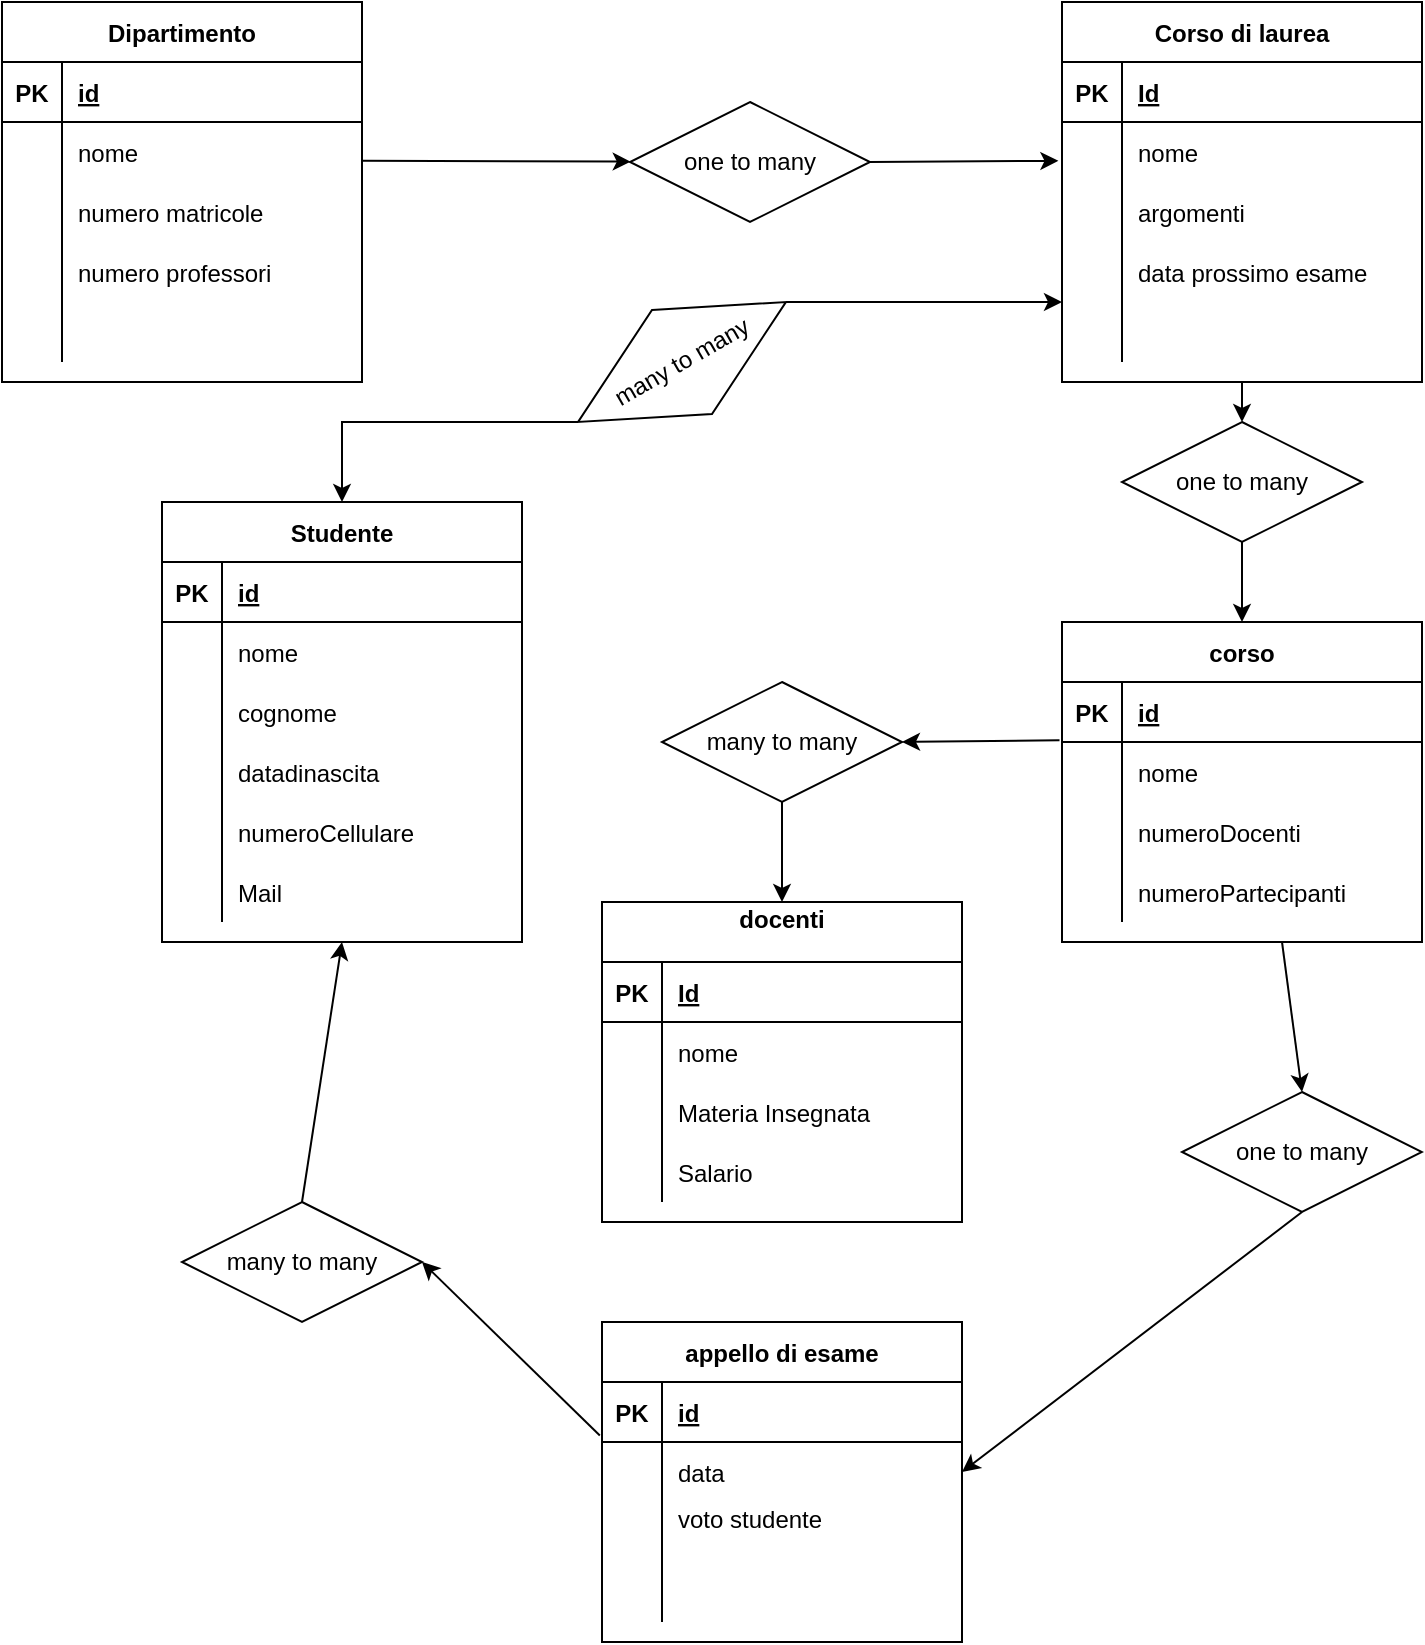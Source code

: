 <mxfile version="15.9.4" type="device"><diagram id="qeki71N3wwNRBteyf8qC" name="Page-1"><mxGraphModel dx="2031" dy="1089" grid="1" gridSize="10" guides="1" tooltips="1" connect="1" arrows="1" fold="1" page="1" pageScale="1" pageWidth="827" pageHeight="1169" math="0" shadow="0"><root><mxCell id="0"/><mxCell id="1" parent="0"/><mxCell id="DQfXpIQSY--4hmIcS7NX-2" value="Dipartimento" style="shape=table;startSize=30;container=1;collapsible=1;childLayout=tableLayout;fixedRows=1;rowLines=0;fontStyle=1;align=center;resizeLast=1;" vertex="1" parent="1"><mxGeometry x="40" y="40" width="180" height="190" as="geometry"/></mxCell><mxCell id="DQfXpIQSY--4hmIcS7NX-3" value="" style="shape=partialRectangle;collapsible=0;dropTarget=0;pointerEvents=0;fillColor=none;top=0;left=0;bottom=1;right=0;points=[[0,0.5],[1,0.5]];portConstraint=eastwest;" vertex="1" parent="DQfXpIQSY--4hmIcS7NX-2"><mxGeometry y="30" width="180" height="30" as="geometry"/></mxCell><mxCell id="DQfXpIQSY--4hmIcS7NX-4" value="PK" style="shape=partialRectangle;connectable=0;fillColor=none;top=0;left=0;bottom=0;right=0;fontStyle=1;overflow=hidden;" vertex="1" parent="DQfXpIQSY--4hmIcS7NX-3"><mxGeometry width="30" height="30" as="geometry"><mxRectangle width="30" height="30" as="alternateBounds"/></mxGeometry></mxCell><mxCell id="DQfXpIQSY--4hmIcS7NX-5" value="id" style="shape=partialRectangle;connectable=0;fillColor=none;top=0;left=0;bottom=0;right=0;align=left;spacingLeft=6;fontStyle=5;overflow=hidden;" vertex="1" parent="DQfXpIQSY--4hmIcS7NX-3"><mxGeometry x="30" width="150" height="30" as="geometry"><mxRectangle width="150" height="30" as="alternateBounds"/></mxGeometry></mxCell><mxCell id="DQfXpIQSY--4hmIcS7NX-6" value="" style="shape=partialRectangle;collapsible=0;dropTarget=0;pointerEvents=0;fillColor=none;top=0;left=0;bottom=0;right=0;points=[[0,0.5],[1,0.5]];portConstraint=eastwest;" vertex="1" parent="DQfXpIQSY--4hmIcS7NX-2"><mxGeometry y="60" width="180" height="30" as="geometry"/></mxCell><mxCell id="DQfXpIQSY--4hmIcS7NX-7" value="" style="shape=partialRectangle;connectable=0;fillColor=none;top=0;left=0;bottom=0;right=0;editable=1;overflow=hidden;" vertex="1" parent="DQfXpIQSY--4hmIcS7NX-6"><mxGeometry width="30" height="30" as="geometry"><mxRectangle width="30" height="30" as="alternateBounds"/></mxGeometry></mxCell><mxCell id="DQfXpIQSY--4hmIcS7NX-8" value="nome " style="shape=partialRectangle;connectable=0;fillColor=none;top=0;left=0;bottom=0;right=0;align=left;spacingLeft=6;overflow=hidden;" vertex="1" parent="DQfXpIQSY--4hmIcS7NX-6"><mxGeometry x="30" width="150" height="30" as="geometry"><mxRectangle width="150" height="30" as="alternateBounds"/></mxGeometry></mxCell><mxCell id="DQfXpIQSY--4hmIcS7NX-9" value="" style="shape=partialRectangle;collapsible=0;dropTarget=0;pointerEvents=0;fillColor=none;top=0;left=0;bottom=0;right=0;points=[[0,0.5],[1,0.5]];portConstraint=eastwest;" vertex="1" parent="DQfXpIQSY--4hmIcS7NX-2"><mxGeometry y="90" width="180" height="30" as="geometry"/></mxCell><mxCell id="DQfXpIQSY--4hmIcS7NX-10" value="" style="shape=partialRectangle;connectable=0;fillColor=none;top=0;left=0;bottom=0;right=0;editable=1;overflow=hidden;" vertex="1" parent="DQfXpIQSY--4hmIcS7NX-9"><mxGeometry width="30" height="30" as="geometry"><mxRectangle width="30" height="30" as="alternateBounds"/></mxGeometry></mxCell><mxCell id="DQfXpIQSY--4hmIcS7NX-11" value="numero matricole " style="shape=partialRectangle;connectable=0;fillColor=none;top=0;left=0;bottom=0;right=0;align=left;spacingLeft=6;overflow=hidden;" vertex="1" parent="DQfXpIQSY--4hmIcS7NX-9"><mxGeometry x="30" width="150" height="30" as="geometry"><mxRectangle width="150" height="30" as="alternateBounds"/></mxGeometry></mxCell><mxCell id="DQfXpIQSY--4hmIcS7NX-12" value="" style="shape=partialRectangle;collapsible=0;dropTarget=0;pointerEvents=0;fillColor=none;top=0;left=0;bottom=0;right=0;points=[[0,0.5],[1,0.5]];portConstraint=eastwest;" vertex="1" parent="DQfXpIQSY--4hmIcS7NX-2"><mxGeometry y="120" width="180" height="30" as="geometry"/></mxCell><mxCell id="DQfXpIQSY--4hmIcS7NX-13" value="" style="shape=partialRectangle;connectable=0;fillColor=none;top=0;left=0;bottom=0;right=0;editable=1;overflow=hidden;" vertex="1" parent="DQfXpIQSY--4hmIcS7NX-12"><mxGeometry width="30" height="30" as="geometry"><mxRectangle width="30" height="30" as="alternateBounds"/></mxGeometry></mxCell><mxCell id="DQfXpIQSY--4hmIcS7NX-14" value="numero professori" style="shape=partialRectangle;connectable=0;fillColor=none;top=0;left=0;bottom=0;right=0;align=left;spacingLeft=6;overflow=hidden;" vertex="1" parent="DQfXpIQSY--4hmIcS7NX-12"><mxGeometry x="30" width="150" height="30" as="geometry"><mxRectangle width="150" height="30" as="alternateBounds"/></mxGeometry></mxCell><mxCell id="DQfXpIQSY--4hmIcS7NX-15" value="" style="shape=partialRectangle;collapsible=0;dropTarget=0;pointerEvents=0;fillColor=none;top=0;left=0;bottom=0;right=0;points=[[0,0.5],[1,0.5]];portConstraint=eastwest;" vertex="1" parent="DQfXpIQSY--4hmIcS7NX-2"><mxGeometry y="150" width="180" height="30" as="geometry"/></mxCell><mxCell id="DQfXpIQSY--4hmIcS7NX-16" value="" style="shape=partialRectangle;connectable=0;fillColor=none;top=0;left=0;bottom=0;right=0;editable=1;overflow=hidden;" vertex="1" parent="DQfXpIQSY--4hmIcS7NX-15"><mxGeometry width="30" height="30" as="geometry"><mxRectangle width="30" height="30" as="alternateBounds"/></mxGeometry></mxCell><mxCell id="DQfXpIQSY--4hmIcS7NX-17" value="    " style="shape=partialRectangle;connectable=0;fillColor=none;top=0;left=0;bottom=0;right=0;align=left;spacingLeft=6;overflow=hidden;" vertex="1" parent="DQfXpIQSY--4hmIcS7NX-15"><mxGeometry x="30" width="150" height="30" as="geometry"><mxRectangle width="150" height="30" as="alternateBounds"/></mxGeometry></mxCell><mxCell id="DQfXpIQSY--4hmIcS7NX-18" value="Corso di laurea" style="shape=table;startSize=30;container=1;collapsible=1;childLayout=tableLayout;fixedRows=1;rowLines=0;fontStyle=1;align=center;resizeLast=1;" vertex="1" parent="1"><mxGeometry x="570" y="40" width="180" height="190" as="geometry"/></mxCell><mxCell id="DQfXpIQSY--4hmIcS7NX-19" value="" style="shape=partialRectangle;collapsible=0;dropTarget=0;pointerEvents=0;fillColor=none;top=0;left=0;bottom=1;right=0;points=[[0,0.5],[1,0.5]];portConstraint=eastwest;" vertex="1" parent="DQfXpIQSY--4hmIcS7NX-18"><mxGeometry y="30" width="180" height="30" as="geometry"/></mxCell><mxCell id="DQfXpIQSY--4hmIcS7NX-20" value="PK" style="shape=partialRectangle;connectable=0;fillColor=none;top=0;left=0;bottom=0;right=0;fontStyle=1;overflow=hidden;" vertex="1" parent="DQfXpIQSY--4hmIcS7NX-19"><mxGeometry width="30" height="30" as="geometry"><mxRectangle width="30" height="30" as="alternateBounds"/></mxGeometry></mxCell><mxCell id="DQfXpIQSY--4hmIcS7NX-21" value="Id" style="shape=partialRectangle;connectable=0;fillColor=none;top=0;left=0;bottom=0;right=0;align=left;spacingLeft=6;fontStyle=5;overflow=hidden;" vertex="1" parent="DQfXpIQSY--4hmIcS7NX-19"><mxGeometry x="30" width="150" height="30" as="geometry"><mxRectangle width="150" height="30" as="alternateBounds"/></mxGeometry></mxCell><mxCell id="DQfXpIQSY--4hmIcS7NX-22" value="" style="shape=partialRectangle;collapsible=0;dropTarget=0;pointerEvents=0;fillColor=none;top=0;left=0;bottom=0;right=0;points=[[0,0.5],[1,0.5]];portConstraint=eastwest;" vertex="1" parent="DQfXpIQSY--4hmIcS7NX-18"><mxGeometry y="60" width="180" height="30" as="geometry"/></mxCell><mxCell id="DQfXpIQSY--4hmIcS7NX-23" value="" style="shape=partialRectangle;connectable=0;fillColor=none;top=0;left=0;bottom=0;right=0;editable=1;overflow=hidden;" vertex="1" parent="DQfXpIQSY--4hmIcS7NX-22"><mxGeometry width="30" height="30" as="geometry"><mxRectangle width="30" height="30" as="alternateBounds"/></mxGeometry></mxCell><mxCell id="DQfXpIQSY--4hmIcS7NX-24" value="nome" style="shape=partialRectangle;connectable=0;fillColor=none;top=0;left=0;bottom=0;right=0;align=left;spacingLeft=6;overflow=hidden;" vertex="1" parent="DQfXpIQSY--4hmIcS7NX-22"><mxGeometry x="30" width="150" height="30" as="geometry"><mxRectangle width="150" height="30" as="alternateBounds"/></mxGeometry></mxCell><mxCell id="DQfXpIQSY--4hmIcS7NX-25" value="" style="shape=partialRectangle;collapsible=0;dropTarget=0;pointerEvents=0;fillColor=none;top=0;left=0;bottom=0;right=0;points=[[0,0.5],[1,0.5]];portConstraint=eastwest;" vertex="1" parent="DQfXpIQSY--4hmIcS7NX-18"><mxGeometry y="90" width="180" height="30" as="geometry"/></mxCell><mxCell id="DQfXpIQSY--4hmIcS7NX-26" value="" style="shape=partialRectangle;connectable=0;fillColor=none;top=0;left=0;bottom=0;right=0;editable=1;overflow=hidden;" vertex="1" parent="DQfXpIQSY--4hmIcS7NX-25"><mxGeometry width="30" height="30" as="geometry"><mxRectangle width="30" height="30" as="alternateBounds"/></mxGeometry></mxCell><mxCell id="DQfXpIQSY--4hmIcS7NX-27" value="argomenti" style="shape=partialRectangle;connectable=0;fillColor=none;top=0;left=0;bottom=0;right=0;align=left;spacingLeft=6;overflow=hidden;" vertex="1" parent="DQfXpIQSY--4hmIcS7NX-25"><mxGeometry x="30" width="150" height="30" as="geometry"><mxRectangle width="150" height="30" as="alternateBounds"/></mxGeometry></mxCell><mxCell id="DQfXpIQSY--4hmIcS7NX-28" value="" style="shape=partialRectangle;collapsible=0;dropTarget=0;pointerEvents=0;fillColor=none;top=0;left=0;bottom=0;right=0;points=[[0,0.5],[1,0.5]];portConstraint=eastwest;" vertex="1" parent="DQfXpIQSY--4hmIcS7NX-18"><mxGeometry y="120" width="180" height="30" as="geometry"/></mxCell><mxCell id="DQfXpIQSY--4hmIcS7NX-29" value="" style="shape=partialRectangle;connectable=0;fillColor=none;top=0;left=0;bottom=0;right=0;editable=1;overflow=hidden;" vertex="1" parent="DQfXpIQSY--4hmIcS7NX-28"><mxGeometry width="30" height="30" as="geometry"><mxRectangle width="30" height="30" as="alternateBounds"/></mxGeometry></mxCell><mxCell id="DQfXpIQSY--4hmIcS7NX-30" value="data prossimo esame" style="shape=partialRectangle;connectable=0;fillColor=none;top=0;left=0;bottom=0;right=0;align=left;spacingLeft=6;overflow=hidden;" vertex="1" parent="DQfXpIQSY--4hmIcS7NX-28"><mxGeometry x="30" width="150" height="30" as="geometry"><mxRectangle width="150" height="30" as="alternateBounds"/></mxGeometry></mxCell><mxCell id="DQfXpIQSY--4hmIcS7NX-40" value="" style="shape=partialRectangle;collapsible=0;dropTarget=0;pointerEvents=0;fillColor=none;top=0;left=0;bottom=0;right=0;points=[[0,0.5],[1,0.5]];portConstraint=eastwest;" vertex="1" parent="DQfXpIQSY--4hmIcS7NX-18"><mxGeometry y="150" width="180" height="30" as="geometry"/></mxCell><mxCell id="DQfXpIQSY--4hmIcS7NX-41" value="" style="shape=partialRectangle;connectable=0;fillColor=none;top=0;left=0;bottom=0;right=0;editable=1;overflow=hidden;" vertex="1" parent="DQfXpIQSY--4hmIcS7NX-40"><mxGeometry width="30" height="30" as="geometry"><mxRectangle width="30" height="30" as="alternateBounds"/></mxGeometry></mxCell><mxCell id="DQfXpIQSY--4hmIcS7NX-42" value="" style="shape=partialRectangle;connectable=0;fillColor=none;top=0;left=0;bottom=0;right=0;align=left;spacingLeft=6;overflow=hidden;" vertex="1" parent="DQfXpIQSY--4hmIcS7NX-40"><mxGeometry x="30" width="150" height="30" as="geometry"><mxRectangle width="150" height="30" as="alternateBounds"/></mxGeometry></mxCell><mxCell id="DQfXpIQSY--4hmIcS7NX-31" value="one to many" style="shape=rhombus;perimeter=rhombusPerimeter;whiteSpace=wrap;html=1;align=center;" vertex="1" parent="1"><mxGeometry x="354" y="90" width="120" height="60" as="geometry"/></mxCell><mxCell id="DQfXpIQSY--4hmIcS7NX-37" value="" style="endArrow=classic;html=1;rounded=0;exitX=1.001;exitY=0.647;exitDx=0;exitDy=0;exitPerimeter=0;" edge="1" parent="1" source="DQfXpIQSY--4hmIcS7NX-6" target="DQfXpIQSY--4hmIcS7NX-31"><mxGeometry width="50" height="50" relative="1" as="geometry"><mxPoint x="440" y="250" as="sourcePoint"/><mxPoint x="490" y="200" as="targetPoint"/></mxGeometry></mxCell><mxCell id="DQfXpIQSY--4hmIcS7NX-39" value="" style="endArrow=classic;html=1;rounded=0;entryX=-0.01;entryY=0.647;entryDx=0;entryDy=0;entryPerimeter=0;exitX=1;exitY=0.5;exitDx=0;exitDy=0;" edge="1" parent="1" source="DQfXpIQSY--4hmIcS7NX-31" target="DQfXpIQSY--4hmIcS7NX-22"><mxGeometry width="50" height="50" relative="1" as="geometry"><mxPoint x="330" y="210" as="sourcePoint"/><mxPoint x="380" y="160" as="targetPoint"/></mxGeometry></mxCell><mxCell id="DQfXpIQSY--4hmIcS7NX-43" value="Studente" style="shape=table;startSize=30;container=1;collapsible=1;childLayout=tableLayout;fixedRows=1;rowLines=0;fontStyle=1;align=center;resizeLast=1;" vertex="1" parent="1"><mxGeometry x="120" y="290" width="180" height="220" as="geometry"/></mxCell><mxCell id="DQfXpIQSY--4hmIcS7NX-44" value="" style="shape=partialRectangle;collapsible=0;dropTarget=0;pointerEvents=0;fillColor=none;top=0;left=0;bottom=1;right=0;points=[[0,0.5],[1,0.5]];portConstraint=eastwest;" vertex="1" parent="DQfXpIQSY--4hmIcS7NX-43"><mxGeometry y="30" width="180" height="30" as="geometry"/></mxCell><mxCell id="DQfXpIQSY--4hmIcS7NX-45" value="PK" style="shape=partialRectangle;connectable=0;fillColor=none;top=0;left=0;bottom=0;right=0;fontStyle=1;overflow=hidden;" vertex="1" parent="DQfXpIQSY--4hmIcS7NX-44"><mxGeometry width="30" height="30" as="geometry"><mxRectangle width="30" height="30" as="alternateBounds"/></mxGeometry></mxCell><mxCell id="DQfXpIQSY--4hmIcS7NX-46" value="id" style="shape=partialRectangle;connectable=0;fillColor=none;top=0;left=0;bottom=0;right=0;align=left;spacingLeft=6;fontStyle=5;overflow=hidden;" vertex="1" parent="DQfXpIQSY--4hmIcS7NX-44"><mxGeometry x="30" width="150" height="30" as="geometry"><mxRectangle width="150" height="30" as="alternateBounds"/></mxGeometry></mxCell><mxCell id="DQfXpIQSY--4hmIcS7NX-47" value="" style="shape=partialRectangle;collapsible=0;dropTarget=0;pointerEvents=0;fillColor=none;top=0;left=0;bottom=0;right=0;points=[[0,0.5],[1,0.5]];portConstraint=eastwest;" vertex="1" parent="DQfXpIQSY--4hmIcS7NX-43"><mxGeometry y="60" width="180" height="30" as="geometry"/></mxCell><mxCell id="DQfXpIQSY--4hmIcS7NX-48" value="" style="shape=partialRectangle;connectable=0;fillColor=none;top=0;left=0;bottom=0;right=0;editable=1;overflow=hidden;" vertex="1" parent="DQfXpIQSY--4hmIcS7NX-47"><mxGeometry width="30" height="30" as="geometry"><mxRectangle width="30" height="30" as="alternateBounds"/></mxGeometry></mxCell><mxCell id="DQfXpIQSY--4hmIcS7NX-49" value="nome" style="shape=partialRectangle;connectable=0;fillColor=none;top=0;left=0;bottom=0;right=0;align=left;spacingLeft=6;overflow=hidden;" vertex="1" parent="DQfXpIQSY--4hmIcS7NX-47"><mxGeometry x="30" width="150" height="30" as="geometry"><mxRectangle width="150" height="30" as="alternateBounds"/></mxGeometry></mxCell><mxCell id="DQfXpIQSY--4hmIcS7NX-50" value="" style="shape=partialRectangle;collapsible=0;dropTarget=0;pointerEvents=0;fillColor=none;top=0;left=0;bottom=0;right=0;points=[[0,0.5],[1,0.5]];portConstraint=eastwest;" vertex="1" parent="DQfXpIQSY--4hmIcS7NX-43"><mxGeometry y="90" width="180" height="30" as="geometry"/></mxCell><mxCell id="DQfXpIQSY--4hmIcS7NX-51" value="" style="shape=partialRectangle;connectable=0;fillColor=none;top=0;left=0;bottom=0;right=0;editable=1;overflow=hidden;" vertex="1" parent="DQfXpIQSY--4hmIcS7NX-50"><mxGeometry width="30" height="30" as="geometry"><mxRectangle width="30" height="30" as="alternateBounds"/></mxGeometry></mxCell><mxCell id="DQfXpIQSY--4hmIcS7NX-52" value="cognome" style="shape=partialRectangle;connectable=0;fillColor=none;top=0;left=0;bottom=0;right=0;align=left;spacingLeft=6;overflow=hidden;" vertex="1" parent="DQfXpIQSY--4hmIcS7NX-50"><mxGeometry x="30" width="150" height="30" as="geometry"><mxRectangle width="150" height="30" as="alternateBounds"/></mxGeometry></mxCell><mxCell id="DQfXpIQSY--4hmIcS7NX-53" value="" style="shape=partialRectangle;collapsible=0;dropTarget=0;pointerEvents=0;fillColor=none;top=0;left=0;bottom=0;right=0;points=[[0,0.5],[1,0.5]];portConstraint=eastwest;" vertex="1" parent="DQfXpIQSY--4hmIcS7NX-43"><mxGeometry y="120" width="180" height="30" as="geometry"/></mxCell><mxCell id="DQfXpIQSY--4hmIcS7NX-54" value="" style="shape=partialRectangle;connectable=0;fillColor=none;top=0;left=0;bottom=0;right=0;editable=1;overflow=hidden;" vertex="1" parent="DQfXpIQSY--4hmIcS7NX-53"><mxGeometry width="30" height="30" as="geometry"><mxRectangle width="30" height="30" as="alternateBounds"/></mxGeometry></mxCell><mxCell id="DQfXpIQSY--4hmIcS7NX-55" value="datadinascita" style="shape=partialRectangle;connectable=0;fillColor=none;top=0;left=0;bottom=0;right=0;align=left;spacingLeft=6;overflow=hidden;" vertex="1" parent="DQfXpIQSY--4hmIcS7NX-53"><mxGeometry x="30" width="150" height="30" as="geometry"><mxRectangle width="150" height="30" as="alternateBounds"/></mxGeometry></mxCell><mxCell id="DQfXpIQSY--4hmIcS7NX-56" value="" style="shape=partialRectangle;collapsible=0;dropTarget=0;pointerEvents=0;fillColor=none;top=0;left=0;bottom=0;right=0;points=[[0,0.5],[1,0.5]];portConstraint=eastwest;" vertex="1" parent="DQfXpIQSY--4hmIcS7NX-43"><mxGeometry y="150" width="180" height="30" as="geometry"/></mxCell><mxCell id="DQfXpIQSY--4hmIcS7NX-57" value="" style="shape=partialRectangle;connectable=0;fillColor=none;top=0;left=0;bottom=0;right=0;editable=1;overflow=hidden;" vertex="1" parent="DQfXpIQSY--4hmIcS7NX-56"><mxGeometry width="30" height="30" as="geometry"><mxRectangle width="30" height="30" as="alternateBounds"/></mxGeometry></mxCell><mxCell id="DQfXpIQSY--4hmIcS7NX-58" value="numeroCellulare" style="shape=partialRectangle;connectable=0;fillColor=none;top=0;left=0;bottom=0;right=0;align=left;spacingLeft=6;overflow=hidden;" vertex="1" parent="DQfXpIQSY--4hmIcS7NX-56"><mxGeometry x="30" width="150" height="30" as="geometry"><mxRectangle width="150" height="30" as="alternateBounds"/></mxGeometry></mxCell><mxCell id="DQfXpIQSY--4hmIcS7NX-59" value="" style="shape=partialRectangle;collapsible=0;dropTarget=0;pointerEvents=0;fillColor=none;top=0;left=0;bottom=0;right=0;points=[[0,0.5],[1,0.5]];portConstraint=eastwest;" vertex="1" parent="DQfXpIQSY--4hmIcS7NX-43"><mxGeometry y="180" width="180" height="30" as="geometry"/></mxCell><mxCell id="DQfXpIQSY--4hmIcS7NX-60" value="" style="shape=partialRectangle;connectable=0;fillColor=none;top=0;left=0;bottom=0;right=0;editable=1;overflow=hidden;" vertex="1" parent="DQfXpIQSY--4hmIcS7NX-59"><mxGeometry width="30" height="30" as="geometry"><mxRectangle width="30" height="30" as="alternateBounds"/></mxGeometry></mxCell><mxCell id="DQfXpIQSY--4hmIcS7NX-61" value="Mail" style="shape=partialRectangle;connectable=0;fillColor=none;top=0;left=0;bottom=0;right=0;align=left;spacingLeft=6;overflow=hidden;" vertex="1" parent="DQfXpIQSY--4hmIcS7NX-59"><mxGeometry x="30" width="150" height="30" as="geometry"><mxRectangle width="150" height="30" as="alternateBounds"/></mxGeometry></mxCell><mxCell id="DQfXpIQSY--4hmIcS7NX-65" style="edgeStyle=orthogonalEdgeStyle;rounded=0;orthogonalLoop=1;jettySize=auto;html=1;exitX=0;exitY=0.5;exitDx=0;exitDy=0;" edge="1" parent="1" source="DQfXpIQSY--4hmIcS7NX-63" target="DQfXpIQSY--4hmIcS7NX-43"><mxGeometry relative="1" as="geometry"/></mxCell><mxCell id="DQfXpIQSY--4hmIcS7NX-66" style="edgeStyle=orthogonalEdgeStyle;rounded=0;orthogonalLoop=1;jettySize=auto;html=1;exitX=1;exitY=0.5;exitDx=0;exitDy=0;" edge="1" parent="1" source="DQfXpIQSY--4hmIcS7NX-63"><mxGeometry relative="1" as="geometry"><mxPoint x="570" y="190" as="targetPoint"/></mxGeometry></mxCell><mxCell id="DQfXpIQSY--4hmIcS7NX-63" value="many to many" style="shape=rhombus;perimeter=rhombusPerimeter;whiteSpace=wrap;html=1;align=center;rotation=-30;" vertex="1" parent="1"><mxGeometry x="320" y="190" width="120" height="60" as="geometry"/></mxCell><mxCell id="DQfXpIQSY--4hmIcS7NX-67" value="corso" style="shape=table;startSize=30;container=1;collapsible=1;childLayout=tableLayout;fixedRows=1;rowLines=0;fontStyle=1;align=center;resizeLast=1;" vertex="1" parent="1"><mxGeometry x="570" y="350" width="180" height="160" as="geometry"/></mxCell><mxCell id="DQfXpIQSY--4hmIcS7NX-68" value="" style="shape=partialRectangle;collapsible=0;dropTarget=0;pointerEvents=0;fillColor=none;top=0;left=0;bottom=1;right=0;points=[[0,0.5],[1,0.5]];portConstraint=eastwest;" vertex="1" parent="DQfXpIQSY--4hmIcS7NX-67"><mxGeometry y="30" width="180" height="30" as="geometry"/></mxCell><mxCell id="DQfXpIQSY--4hmIcS7NX-69" value="PK" style="shape=partialRectangle;connectable=0;fillColor=none;top=0;left=0;bottom=0;right=0;fontStyle=1;overflow=hidden;" vertex="1" parent="DQfXpIQSY--4hmIcS7NX-68"><mxGeometry width="30" height="30" as="geometry"><mxRectangle width="30" height="30" as="alternateBounds"/></mxGeometry></mxCell><mxCell id="DQfXpIQSY--4hmIcS7NX-70" value="id" style="shape=partialRectangle;connectable=0;fillColor=none;top=0;left=0;bottom=0;right=0;align=left;spacingLeft=6;fontStyle=5;overflow=hidden;" vertex="1" parent="DQfXpIQSY--4hmIcS7NX-68"><mxGeometry x="30" width="150" height="30" as="geometry"><mxRectangle width="150" height="30" as="alternateBounds"/></mxGeometry></mxCell><mxCell id="DQfXpIQSY--4hmIcS7NX-71" value="" style="shape=partialRectangle;collapsible=0;dropTarget=0;pointerEvents=0;fillColor=none;top=0;left=0;bottom=0;right=0;points=[[0,0.5],[1,0.5]];portConstraint=eastwest;" vertex="1" parent="DQfXpIQSY--4hmIcS7NX-67"><mxGeometry y="60" width="180" height="30" as="geometry"/></mxCell><mxCell id="DQfXpIQSY--4hmIcS7NX-72" value="" style="shape=partialRectangle;connectable=0;fillColor=none;top=0;left=0;bottom=0;right=0;editable=1;overflow=hidden;" vertex="1" parent="DQfXpIQSY--4hmIcS7NX-71"><mxGeometry width="30" height="30" as="geometry"><mxRectangle width="30" height="30" as="alternateBounds"/></mxGeometry></mxCell><mxCell id="DQfXpIQSY--4hmIcS7NX-73" value="nome    " style="shape=partialRectangle;connectable=0;fillColor=none;top=0;left=0;bottom=0;right=0;align=left;spacingLeft=6;overflow=hidden;" vertex="1" parent="DQfXpIQSY--4hmIcS7NX-71"><mxGeometry x="30" width="150" height="30" as="geometry"><mxRectangle width="150" height="30" as="alternateBounds"/></mxGeometry></mxCell><mxCell id="DQfXpIQSY--4hmIcS7NX-74" value="" style="shape=partialRectangle;collapsible=0;dropTarget=0;pointerEvents=0;fillColor=none;top=0;left=0;bottom=0;right=0;points=[[0,0.5],[1,0.5]];portConstraint=eastwest;" vertex="1" parent="DQfXpIQSY--4hmIcS7NX-67"><mxGeometry y="90" width="180" height="30" as="geometry"/></mxCell><mxCell id="DQfXpIQSY--4hmIcS7NX-75" value="" style="shape=partialRectangle;connectable=0;fillColor=none;top=0;left=0;bottom=0;right=0;editable=1;overflow=hidden;" vertex="1" parent="DQfXpIQSY--4hmIcS7NX-74"><mxGeometry width="30" height="30" as="geometry"><mxRectangle width="30" height="30" as="alternateBounds"/></mxGeometry></mxCell><mxCell id="DQfXpIQSY--4hmIcS7NX-76" value="numeroDocenti" style="shape=partialRectangle;connectable=0;fillColor=none;top=0;left=0;bottom=0;right=0;align=left;spacingLeft=6;overflow=hidden;" vertex="1" parent="DQfXpIQSY--4hmIcS7NX-74"><mxGeometry x="30" width="150" height="30" as="geometry"><mxRectangle width="150" height="30" as="alternateBounds"/></mxGeometry></mxCell><mxCell id="DQfXpIQSY--4hmIcS7NX-77" value="" style="shape=partialRectangle;collapsible=0;dropTarget=0;pointerEvents=0;fillColor=none;top=0;left=0;bottom=0;right=0;points=[[0,0.5],[1,0.5]];portConstraint=eastwest;" vertex="1" parent="DQfXpIQSY--4hmIcS7NX-67"><mxGeometry y="120" width="180" height="30" as="geometry"/></mxCell><mxCell id="DQfXpIQSY--4hmIcS7NX-78" value="" style="shape=partialRectangle;connectable=0;fillColor=none;top=0;left=0;bottom=0;right=0;editable=1;overflow=hidden;" vertex="1" parent="DQfXpIQSY--4hmIcS7NX-77"><mxGeometry width="30" height="30" as="geometry"><mxRectangle width="30" height="30" as="alternateBounds"/></mxGeometry></mxCell><mxCell id="DQfXpIQSY--4hmIcS7NX-79" value="numeroPartecipanti" style="shape=partialRectangle;connectable=0;fillColor=none;top=0;left=0;bottom=0;right=0;align=left;spacingLeft=6;overflow=hidden;" vertex="1" parent="DQfXpIQSY--4hmIcS7NX-77"><mxGeometry x="30" width="150" height="30" as="geometry"><mxRectangle width="150" height="30" as="alternateBounds"/></mxGeometry></mxCell><mxCell id="DQfXpIQSY--4hmIcS7NX-80" value="one to many" style="shape=rhombus;perimeter=rhombusPerimeter;whiteSpace=wrap;html=1;align=center;" vertex="1" parent="1"><mxGeometry x="600" y="250" width="120" height="60" as="geometry"/></mxCell><mxCell id="DQfXpIQSY--4hmIcS7NX-81" value="" style="endArrow=classic;html=1;rounded=0;exitX=0.5;exitY=1;exitDx=0;exitDy=0;entryX=0.5;entryY=0;entryDx=0;entryDy=0;" edge="1" parent="1" source="DQfXpIQSY--4hmIcS7NX-18" target="DQfXpIQSY--4hmIcS7NX-80"><mxGeometry width="50" height="50" relative="1" as="geometry"><mxPoint x="660" y="290" as="sourcePoint"/><mxPoint x="710" y="240" as="targetPoint"/></mxGeometry></mxCell><mxCell id="DQfXpIQSY--4hmIcS7NX-82" value="" style="endArrow=classic;html=1;rounded=0;entryX=0.5;entryY=0;entryDx=0;entryDy=0;" edge="1" parent="1" target="DQfXpIQSY--4hmIcS7NX-67"><mxGeometry width="50" height="50" relative="1" as="geometry"><mxPoint x="660" y="310" as="sourcePoint"/><mxPoint x="710" y="240" as="targetPoint"/></mxGeometry></mxCell><mxCell id="DQfXpIQSY--4hmIcS7NX-83" value="docenti&#10;" style="shape=table;startSize=30;container=1;collapsible=1;childLayout=tableLayout;fixedRows=1;rowLines=0;fontStyle=1;align=center;resizeLast=1;" vertex="1" parent="1"><mxGeometry x="340" y="490" width="180" height="160" as="geometry"/></mxCell><mxCell id="DQfXpIQSY--4hmIcS7NX-84" value="" style="shape=partialRectangle;collapsible=0;dropTarget=0;pointerEvents=0;fillColor=none;top=0;left=0;bottom=1;right=0;points=[[0,0.5],[1,0.5]];portConstraint=eastwest;" vertex="1" parent="DQfXpIQSY--4hmIcS7NX-83"><mxGeometry y="30" width="180" height="30" as="geometry"/></mxCell><mxCell id="DQfXpIQSY--4hmIcS7NX-85" value="PK" style="shape=partialRectangle;connectable=0;fillColor=none;top=0;left=0;bottom=0;right=0;fontStyle=1;overflow=hidden;" vertex="1" parent="DQfXpIQSY--4hmIcS7NX-84"><mxGeometry width="30" height="30" as="geometry"><mxRectangle width="30" height="30" as="alternateBounds"/></mxGeometry></mxCell><mxCell id="DQfXpIQSY--4hmIcS7NX-86" value="Id" style="shape=partialRectangle;connectable=0;fillColor=none;top=0;left=0;bottom=0;right=0;align=left;spacingLeft=6;fontStyle=5;overflow=hidden;" vertex="1" parent="DQfXpIQSY--4hmIcS7NX-84"><mxGeometry x="30" width="150" height="30" as="geometry"><mxRectangle width="150" height="30" as="alternateBounds"/></mxGeometry></mxCell><mxCell id="DQfXpIQSY--4hmIcS7NX-87" value="" style="shape=partialRectangle;collapsible=0;dropTarget=0;pointerEvents=0;fillColor=none;top=0;left=0;bottom=0;right=0;points=[[0,0.5],[1,0.5]];portConstraint=eastwest;" vertex="1" parent="DQfXpIQSY--4hmIcS7NX-83"><mxGeometry y="60" width="180" height="30" as="geometry"/></mxCell><mxCell id="DQfXpIQSY--4hmIcS7NX-88" value="" style="shape=partialRectangle;connectable=0;fillColor=none;top=0;left=0;bottom=0;right=0;editable=1;overflow=hidden;" vertex="1" parent="DQfXpIQSY--4hmIcS7NX-87"><mxGeometry width="30" height="30" as="geometry"><mxRectangle width="30" height="30" as="alternateBounds"/></mxGeometry></mxCell><mxCell id="DQfXpIQSY--4hmIcS7NX-89" value="nome" style="shape=partialRectangle;connectable=0;fillColor=none;top=0;left=0;bottom=0;right=0;align=left;spacingLeft=6;overflow=hidden;" vertex="1" parent="DQfXpIQSY--4hmIcS7NX-87"><mxGeometry x="30" width="150" height="30" as="geometry"><mxRectangle width="150" height="30" as="alternateBounds"/></mxGeometry></mxCell><mxCell id="DQfXpIQSY--4hmIcS7NX-90" value="" style="shape=partialRectangle;collapsible=0;dropTarget=0;pointerEvents=0;fillColor=none;top=0;left=0;bottom=0;right=0;points=[[0,0.5],[1,0.5]];portConstraint=eastwest;" vertex="1" parent="DQfXpIQSY--4hmIcS7NX-83"><mxGeometry y="90" width="180" height="30" as="geometry"/></mxCell><mxCell id="DQfXpIQSY--4hmIcS7NX-91" value="" style="shape=partialRectangle;connectable=0;fillColor=none;top=0;left=0;bottom=0;right=0;editable=1;overflow=hidden;" vertex="1" parent="DQfXpIQSY--4hmIcS7NX-90"><mxGeometry width="30" height="30" as="geometry"><mxRectangle width="30" height="30" as="alternateBounds"/></mxGeometry></mxCell><mxCell id="DQfXpIQSY--4hmIcS7NX-92" value="Materia Insegnata" style="shape=partialRectangle;connectable=0;fillColor=none;top=0;left=0;bottom=0;right=0;align=left;spacingLeft=6;overflow=hidden;" vertex="1" parent="DQfXpIQSY--4hmIcS7NX-90"><mxGeometry x="30" width="150" height="30" as="geometry"><mxRectangle width="150" height="30" as="alternateBounds"/></mxGeometry></mxCell><mxCell id="DQfXpIQSY--4hmIcS7NX-93" value="" style="shape=partialRectangle;collapsible=0;dropTarget=0;pointerEvents=0;fillColor=none;top=0;left=0;bottom=0;right=0;points=[[0,0.5],[1,0.5]];portConstraint=eastwest;" vertex="1" parent="DQfXpIQSY--4hmIcS7NX-83"><mxGeometry y="120" width="180" height="30" as="geometry"/></mxCell><mxCell id="DQfXpIQSY--4hmIcS7NX-94" value="" style="shape=partialRectangle;connectable=0;fillColor=none;top=0;left=0;bottom=0;right=0;editable=1;overflow=hidden;" vertex="1" parent="DQfXpIQSY--4hmIcS7NX-93"><mxGeometry width="30" height="30" as="geometry"><mxRectangle width="30" height="30" as="alternateBounds"/></mxGeometry></mxCell><mxCell id="DQfXpIQSY--4hmIcS7NX-95" value="Salario" style="shape=partialRectangle;connectable=0;fillColor=none;top=0;left=0;bottom=0;right=0;align=left;spacingLeft=6;overflow=hidden;" vertex="1" parent="DQfXpIQSY--4hmIcS7NX-93"><mxGeometry x="30" width="150" height="30" as="geometry"><mxRectangle width="150" height="30" as="alternateBounds"/></mxGeometry></mxCell><mxCell id="DQfXpIQSY--4hmIcS7NX-96" value="many to many" style="shape=rhombus;perimeter=rhombusPerimeter;whiteSpace=wrap;html=1;align=center;" vertex="1" parent="1"><mxGeometry x="370" y="380" width="120" height="60" as="geometry"/></mxCell><mxCell id="DQfXpIQSY--4hmIcS7NX-97" value="" style="endArrow=classic;html=1;rounded=0;exitX=0.5;exitY=1;exitDx=0;exitDy=0;entryX=0.5;entryY=0;entryDx=0;entryDy=0;" edge="1" parent="1" source="DQfXpIQSY--4hmIcS7NX-96" target="DQfXpIQSY--4hmIcS7NX-83"><mxGeometry width="50" height="50" relative="1" as="geometry"><mxPoint x="430" y="490" as="sourcePoint"/><mxPoint x="490" y="460" as="targetPoint"/></mxGeometry></mxCell><mxCell id="DQfXpIQSY--4hmIcS7NX-100" value="" style="endArrow=classic;html=1;rounded=0;entryX=1;entryY=0.5;entryDx=0;entryDy=0;exitX=-0.007;exitY=-0.028;exitDx=0;exitDy=0;exitPerimeter=0;" edge="1" parent="1" source="DQfXpIQSY--4hmIcS7NX-71" target="DQfXpIQSY--4hmIcS7NX-96"><mxGeometry width="50" height="50" relative="1" as="geometry"><mxPoint x="430" y="480" as="sourcePoint"/><mxPoint x="480" y="430" as="targetPoint"/></mxGeometry></mxCell><mxCell id="DQfXpIQSY--4hmIcS7NX-101" value="appello di esame" style="shape=table;startSize=30;container=1;collapsible=1;childLayout=tableLayout;fixedRows=1;rowLines=0;fontStyle=1;align=center;resizeLast=1;" vertex="1" parent="1"><mxGeometry x="340" y="700" width="180" height="160" as="geometry"/></mxCell><mxCell id="DQfXpIQSY--4hmIcS7NX-102" value="" style="shape=partialRectangle;collapsible=0;dropTarget=0;pointerEvents=0;fillColor=none;top=0;left=0;bottom=1;right=0;points=[[0,0.5],[1,0.5]];portConstraint=eastwest;" vertex="1" parent="DQfXpIQSY--4hmIcS7NX-101"><mxGeometry y="30" width="180" height="30" as="geometry"/></mxCell><mxCell id="DQfXpIQSY--4hmIcS7NX-103" value="PK" style="shape=partialRectangle;connectable=0;fillColor=none;top=0;left=0;bottom=0;right=0;fontStyle=1;overflow=hidden;" vertex="1" parent="DQfXpIQSY--4hmIcS7NX-102"><mxGeometry width="30" height="30" as="geometry"><mxRectangle width="30" height="30" as="alternateBounds"/></mxGeometry></mxCell><mxCell id="DQfXpIQSY--4hmIcS7NX-104" value="id" style="shape=partialRectangle;connectable=0;fillColor=none;top=0;left=0;bottom=0;right=0;align=left;spacingLeft=6;fontStyle=5;overflow=hidden;" vertex="1" parent="DQfXpIQSY--4hmIcS7NX-102"><mxGeometry x="30" width="150" height="30" as="geometry"><mxRectangle width="150" height="30" as="alternateBounds"/></mxGeometry></mxCell><mxCell id="DQfXpIQSY--4hmIcS7NX-105" value="" style="shape=partialRectangle;collapsible=0;dropTarget=0;pointerEvents=0;fillColor=none;top=0;left=0;bottom=0;right=0;points=[[0,0.5],[1,0.5]];portConstraint=eastwest;" vertex="1" parent="DQfXpIQSY--4hmIcS7NX-101"><mxGeometry y="60" width="180" height="30" as="geometry"/></mxCell><mxCell id="DQfXpIQSY--4hmIcS7NX-106" value="" style="shape=partialRectangle;connectable=0;fillColor=none;top=0;left=0;bottom=0;right=0;editable=1;overflow=hidden;" vertex="1" parent="DQfXpIQSY--4hmIcS7NX-105"><mxGeometry width="30" height="30" as="geometry"><mxRectangle width="30" height="30" as="alternateBounds"/></mxGeometry></mxCell><mxCell id="DQfXpIQSY--4hmIcS7NX-107" value="data" style="shape=partialRectangle;connectable=0;fillColor=none;top=0;left=0;bottom=0;right=0;align=left;spacingLeft=6;overflow=hidden;" vertex="1" parent="DQfXpIQSY--4hmIcS7NX-105"><mxGeometry x="30" width="150" height="30" as="geometry"><mxRectangle width="150" height="30" as="alternateBounds"/></mxGeometry></mxCell><mxCell id="DQfXpIQSY--4hmIcS7NX-108" value="" style="shape=partialRectangle;collapsible=0;dropTarget=0;pointerEvents=0;fillColor=none;top=0;left=0;bottom=0;right=0;points=[[0,0.5],[1,0.5]];portConstraint=eastwest;" vertex="1" parent="DQfXpIQSY--4hmIcS7NX-101"><mxGeometry y="90" width="180" height="30" as="geometry"/></mxCell><mxCell id="DQfXpIQSY--4hmIcS7NX-109" value="" style="shape=partialRectangle;connectable=0;fillColor=none;top=0;left=0;bottom=0;right=0;editable=1;overflow=hidden;" vertex="1" parent="DQfXpIQSY--4hmIcS7NX-108"><mxGeometry width="30" height="30" as="geometry"><mxRectangle width="30" height="30" as="alternateBounds"/></mxGeometry></mxCell><mxCell id="DQfXpIQSY--4hmIcS7NX-110" value="voto studente    &#10;" style="shape=partialRectangle;connectable=0;fillColor=none;top=0;left=0;bottom=0;right=0;align=left;spacingLeft=6;overflow=hidden;" vertex="1" parent="DQfXpIQSY--4hmIcS7NX-108"><mxGeometry x="30" width="150" height="30" as="geometry"><mxRectangle width="150" height="30" as="alternateBounds"/></mxGeometry></mxCell><mxCell id="DQfXpIQSY--4hmIcS7NX-111" value="" style="shape=partialRectangle;collapsible=0;dropTarget=0;pointerEvents=0;fillColor=none;top=0;left=0;bottom=0;right=0;points=[[0,0.5],[1,0.5]];portConstraint=eastwest;" vertex="1" parent="DQfXpIQSY--4hmIcS7NX-101"><mxGeometry y="120" width="180" height="30" as="geometry"/></mxCell><mxCell id="DQfXpIQSY--4hmIcS7NX-112" value="" style="shape=partialRectangle;connectable=0;fillColor=none;top=0;left=0;bottom=0;right=0;editable=1;overflow=hidden;" vertex="1" parent="DQfXpIQSY--4hmIcS7NX-111"><mxGeometry width="30" height="30" as="geometry"><mxRectangle width="30" height="30" as="alternateBounds"/></mxGeometry></mxCell><mxCell id="DQfXpIQSY--4hmIcS7NX-113" value="" style="shape=partialRectangle;connectable=0;fillColor=none;top=0;left=0;bottom=0;right=0;align=left;spacingLeft=6;overflow=hidden;" vertex="1" parent="DQfXpIQSY--4hmIcS7NX-111"><mxGeometry x="30" width="150" height="30" as="geometry"><mxRectangle width="150" height="30" as="alternateBounds"/></mxGeometry></mxCell><mxCell id="DQfXpIQSY--4hmIcS7NX-114" value="many to many&lt;br&gt;" style="shape=rhombus;perimeter=rhombusPerimeter;whiteSpace=wrap;html=1;align=center;" vertex="1" parent="1"><mxGeometry x="130" y="640" width="120" height="60" as="geometry"/></mxCell><mxCell id="DQfXpIQSY--4hmIcS7NX-115" value="" style="endArrow=classic;html=1;rounded=0;entryX=0.5;entryY=1;entryDx=0;entryDy=0;exitX=0.5;exitY=0;exitDx=0;exitDy=0;" edge="1" parent="1" source="DQfXpIQSY--4hmIcS7NX-114" target="DQfXpIQSY--4hmIcS7NX-43"><mxGeometry width="50" height="50" relative="1" as="geometry"><mxPoint x="430" y="610" as="sourcePoint"/><mxPoint x="480" y="560" as="targetPoint"/></mxGeometry></mxCell><mxCell id="DQfXpIQSY--4hmIcS7NX-116" value="" style="endArrow=classic;html=1;rounded=0;exitX=-0.006;exitY=-0.108;exitDx=0;exitDy=0;exitPerimeter=0;entryX=1;entryY=0.5;entryDx=0;entryDy=0;" edge="1" parent="1" source="DQfXpIQSY--4hmIcS7NX-105" target="DQfXpIQSY--4hmIcS7NX-114"><mxGeometry width="50" height="50" relative="1" as="geometry"><mxPoint x="430" y="610" as="sourcePoint"/><mxPoint x="480" y="560" as="targetPoint"/></mxGeometry></mxCell><mxCell id="DQfXpIQSY--4hmIcS7NX-117" value="one to many" style="shape=rhombus;perimeter=rhombusPerimeter;whiteSpace=wrap;html=1;align=center;" vertex="1" parent="1"><mxGeometry x="630" y="585" width="120" height="60" as="geometry"/></mxCell><mxCell id="DQfXpIQSY--4hmIcS7NX-118" value="" style="endArrow=classic;html=1;rounded=0;entryX=1;entryY=0.5;entryDx=0;entryDy=0;exitX=0.5;exitY=1;exitDx=0;exitDy=0;" edge="1" parent="1" source="DQfXpIQSY--4hmIcS7NX-117" target="DQfXpIQSY--4hmIcS7NX-105"><mxGeometry width="50" height="50" relative="1" as="geometry"><mxPoint x="430" y="610" as="sourcePoint"/><mxPoint x="480" y="560" as="targetPoint"/></mxGeometry></mxCell><mxCell id="DQfXpIQSY--4hmIcS7NX-119" value="" style="endArrow=classic;html=1;rounded=0;entryX=0.5;entryY=0;entryDx=0;entryDy=0;" edge="1" parent="1" target="DQfXpIQSY--4hmIcS7NX-117"><mxGeometry width="50" height="50" relative="1" as="geometry"><mxPoint x="680" y="510" as="sourcePoint"/><mxPoint x="480" y="560" as="targetPoint"/></mxGeometry></mxCell></root></mxGraphModel></diagram></mxfile>